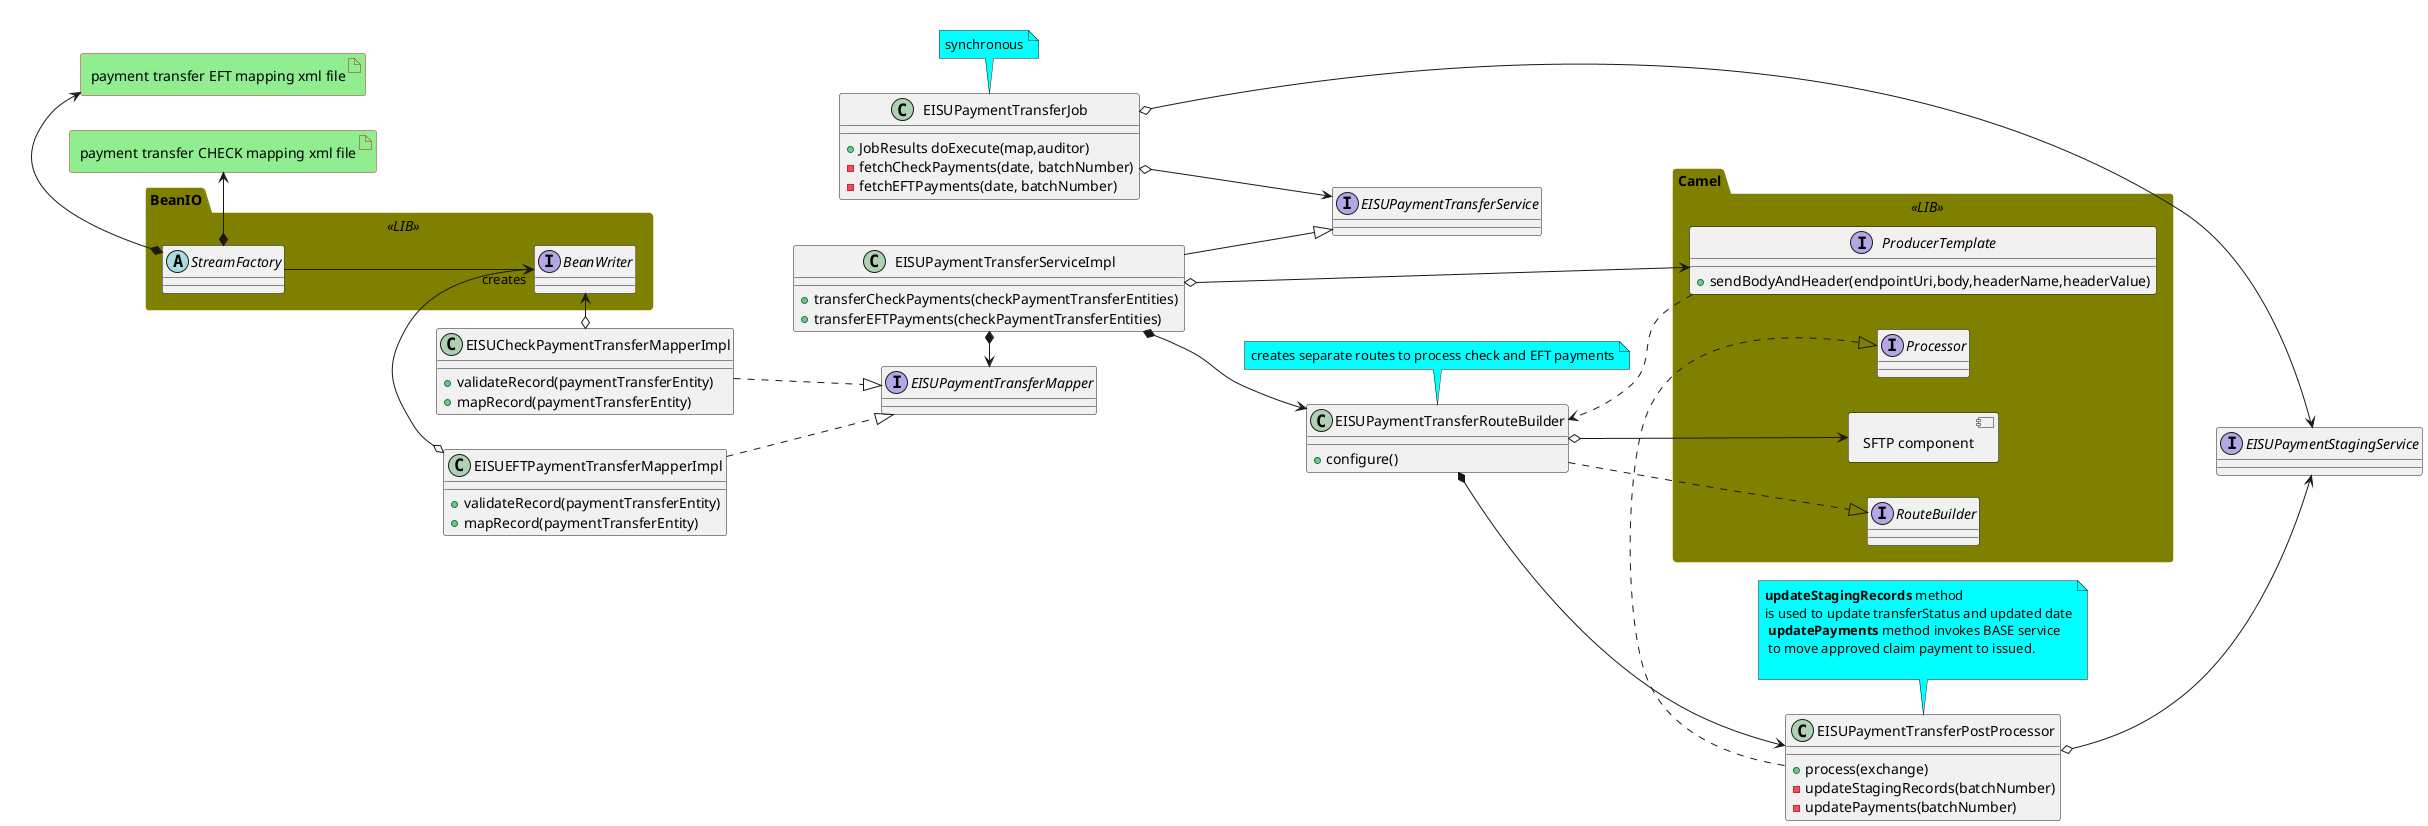 @startuml
allowmixing

left to right direction



skinparam package {
  BackgroundColor<<LIB>> olive
  BorderColor<<LIB>> olive
}

skinparam artifact {
  BackgroundColor lightgreen
  BorderColor brown
}



interface EISUPaymentStagingService


class EISUPaymentTransferJob {
+JobResults doExecute(map,auditor)
-fetchCheckPayments(date, batchNumber)
-fetchEFTPayments(date, batchNumber)
}
note   "synchronous" as S #aqua
S . EISUPaymentTransferJob





interface EISUPaymentTransferService{

}
class EISUPaymentTransferServiceImpl{
+transferCheckPayments(checkPaymentTransferEntities)
+transferEFTPayments(checkPaymentTransferEntities)
}

interface EISUPaymentTransferMapper {

}

class EISUCheckPaymentTransferMapperImpl{
 +validateRecord(paymentTransferEntity)
 +mapRecord(paymentTransferEntity)
}

EISUCheckPaymentTransferMapperImpl ..|>  EISUPaymentTransferMapper
class EISUEFTPaymentTransferMapperImpl{
 +validateRecord(paymentTransferEntity)
 +mapRecord(paymentTransferEntity)
}

EISUEFTPaymentTransferMapperImpl ..|>  EISUPaymentTransferMapper

EISUPaymentTransferServiceImpl *->  EISUPaymentTransferMapper




package Camel <<LIB>> {
component "SFTP component"
interface RouteBuilder
interface Processor
interface ProducerTemplate {
+sendBodyAndHeader(endpointUri,body,headerName,headerValue)
}
}

EISUPaymentTransferServiceImpl o--> ProducerTemplate

EISUPaymentTransferRouteBuilder ..|> RouteBuilder
EISUPaymentTransferRouteBuilder *--> EISUPaymentTransferPostProcessor
EISUPaymentTransferRouteBuilder o-> "SFTP component"

note top of EISUPaymentTransferRouteBuilder #aqua : creates separate routes to process check and EFT payments



class EISUPaymentTransferRouteBuilder {
+configure()
}




class EISUPaymentTransferPostProcessor {
+process(exchange)
-updateStagingRecords(batchNumber)
-updatePayments(batchNumber)
}

note as PRA #aqua
<b>updateStagingRecords</b> method
is used to update transferStatus and updated date
 <b>updatePayments</b> method invokes BASE service
 to move approved claim payment to issued.

end note

PRA . EISUPaymentTransferPostProcessor

EISUPaymentTransferPostProcessor ..|> Processor
EISUPaymentTransferPostProcessor o--> EISUPaymentStagingService

package BeanIO <<LIB>> {
abstract class StreamFactory
interface BeanWriter


StreamFactory --> "creates" BeanWriter
}
artifact "payment transfer CHECK mapping xml file"
artifact "payment transfer EFT mapping xml file"


EISUCheckPaymentTransferMapperImpl o-> BeanWriter
EISUEFTPaymentTransferMapperImpl o-> BeanWriter
EISUPaymentTransferServiceImpl *--> EISUPaymentTransferRouteBuilder

StreamFactory *-> "payment transfer CHECK mapping xml file"
StreamFactory *-> "payment transfer EFT mapping xml file"


EISUPaymentTransferJob o-> EISUPaymentStagingService
EISUPaymentTransferJob o--> EISUPaymentTransferService

EISUPaymentTransferServiceImpl --|> EISUPaymentTransferService

ProducerTemplate ..> EISUPaymentTransferRouteBuilder




@enduml